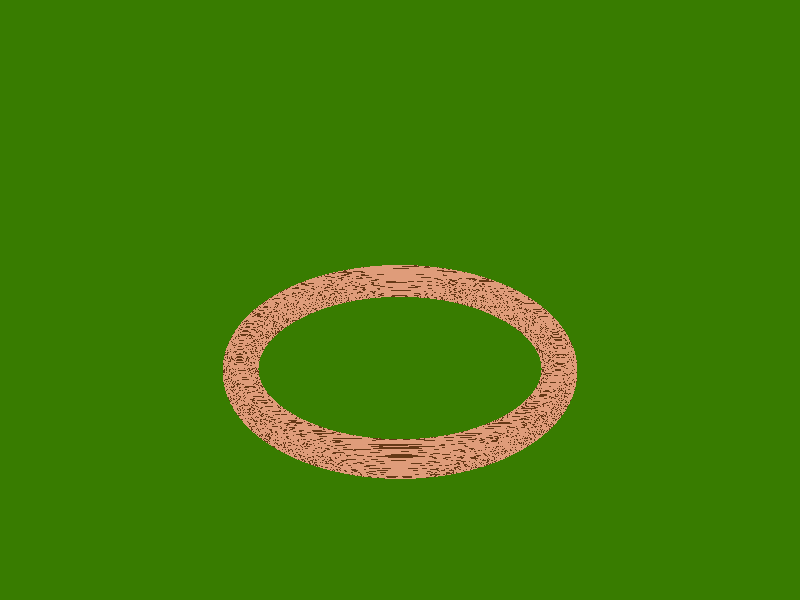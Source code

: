 
// POV-Ray 3.7 Arquivo de cena "aula1.pov"
// por Walber S. Mota, 14-Jan-2024
//-------------------------------------------

#version  3.7;  //seleção de versão
global_settings { assumed_gamma 2.0 }  //correção gama

#default{ finish{ ambient 0.1 diffuse 0.9 }} //valores padrão para iluminação indireta/direta

#include "colors.inc"                  // incluindo arquivos com cores e texturas predefinidas


#include "textures.inc"                  
// #include "stones.inc"
// #include "shapes.inc"
// #include "glass.inc"
// #include "metals.inc"
// #include "woods.inc"

// Fonte luminosa principal
light_source { <2.0, 50.0, -10.0> colour White }

camera {
    location <0,40.0,-60.0>  //ponto de vista
    look_at  <0.0,10.0, -10.0> //onde olhar
    right x*image_width/image_height   //proporção da tela
    angle 35      //ângulo da câmera
}

// Terreno ----------------------------------
plane{ <0,1,0>, -5
       texture{
          pigment{ color rgb<0.20,0.45,0>}
          normal { bumps 0.75 scale 0.015 }
          finish { phong 0.5 }
       } // Fim da textura
     } // Fim do plano (terreno)



//Objeto toroidal
torus { 9.0, 1.0
   // Textura da camada inferior. Usa um bozo "esticado" para grãos finos e porosos
   texture {
      pigment {
         bozo
         color_map {
            [0.0 0.4 color BakersChoc  color BakersChoc ]
            [0.4 1.01 color Tan color Tan]
         }
         scale <4, 0.05, 0.05>
      }
   }

}
